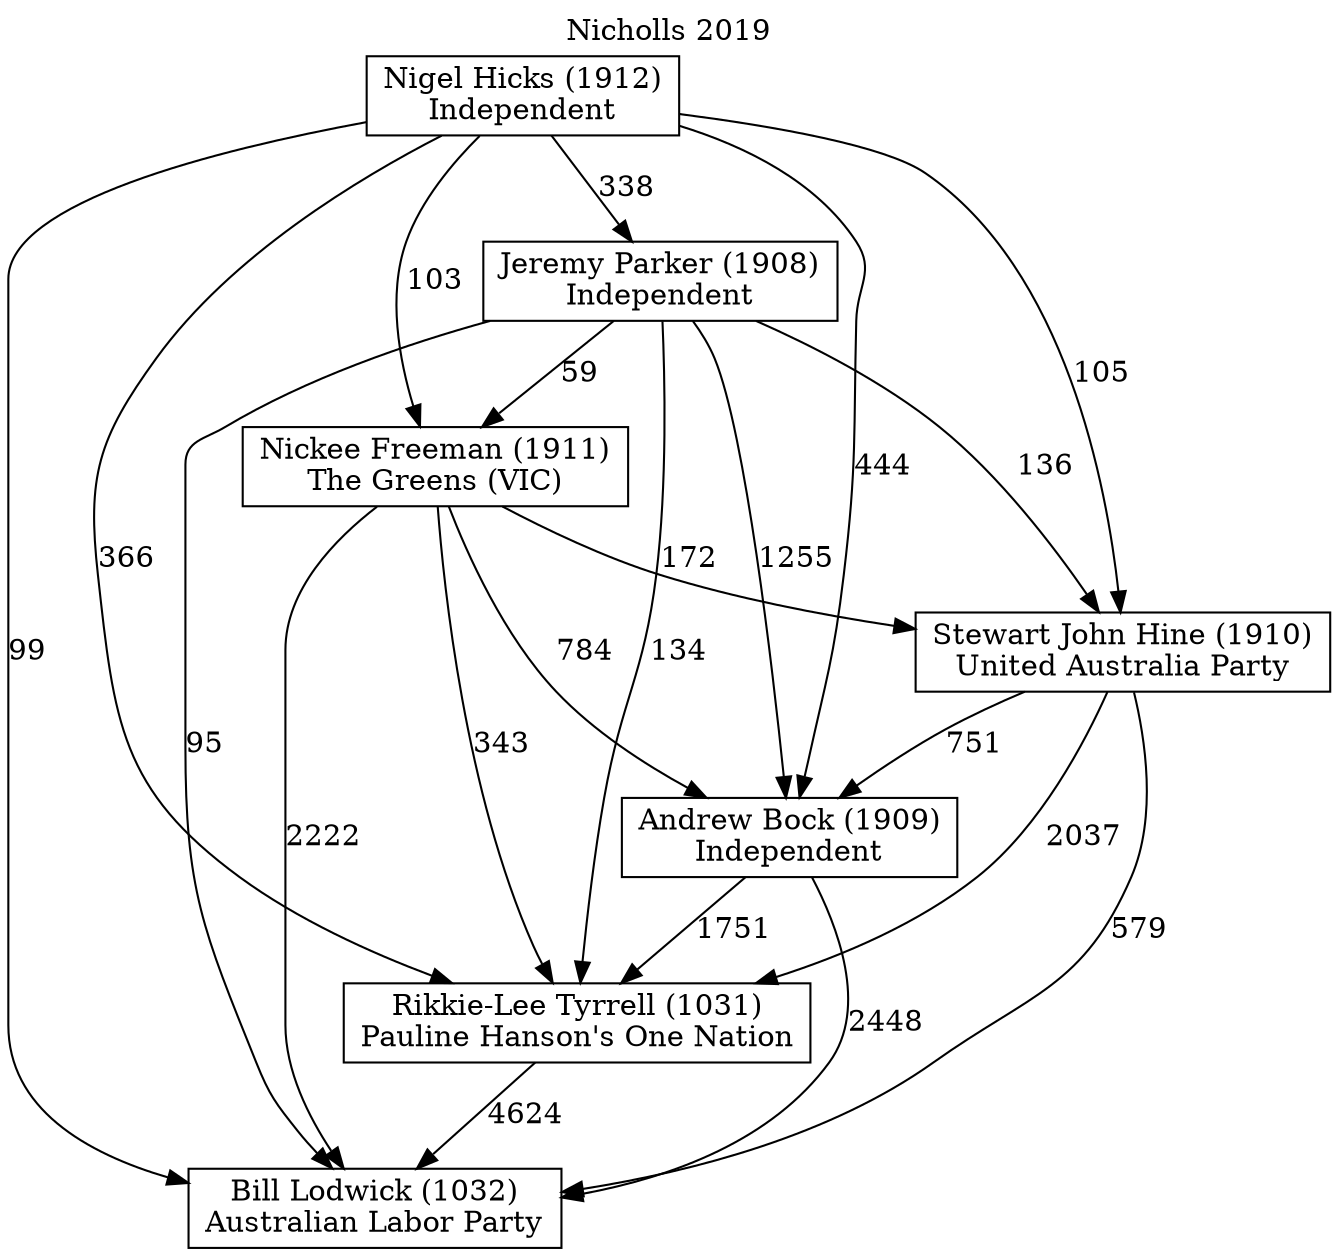 // House preference flow
digraph "Bill Lodwick (1032)_Nicholls_2019" {
	graph [label="Nicholls 2019" labelloc=t mclimit=10]
	node [shape=box]
	"Bill Lodwick (1032)" [label="Bill Lodwick (1032)
Australian Labor Party"]
	"Rikkie-Lee Tyrrell (1031)" [label="Rikkie-Lee Tyrrell (1031)
Pauline Hanson's One Nation"]
	"Andrew Bock (1909)" [label="Andrew Bock (1909)
Independent"]
	"Stewart John Hine (1910)" [label="Stewart John Hine (1910)
United Australia Party"]
	"Nickee Freeman (1911)" [label="Nickee Freeman (1911)
The Greens (VIC)"]
	"Jeremy Parker (1908)" [label="Jeremy Parker (1908)
Independent"]
	"Nigel Hicks (1912)" [label="Nigel Hicks (1912)
Independent"]
	"Rikkie-Lee Tyrrell (1031)" -> "Bill Lodwick (1032)" [label=4624]
	"Andrew Bock (1909)" -> "Rikkie-Lee Tyrrell (1031)" [label=1751]
	"Stewart John Hine (1910)" -> "Andrew Bock (1909)" [label=751]
	"Nickee Freeman (1911)" -> "Stewart John Hine (1910)" [label=172]
	"Jeremy Parker (1908)" -> "Nickee Freeman (1911)" [label=59]
	"Nigel Hicks (1912)" -> "Jeremy Parker (1908)" [label=338]
	"Andrew Bock (1909)" -> "Bill Lodwick (1032)" [label=2448]
	"Stewart John Hine (1910)" -> "Bill Lodwick (1032)" [label=579]
	"Nickee Freeman (1911)" -> "Bill Lodwick (1032)" [label=2222]
	"Jeremy Parker (1908)" -> "Bill Lodwick (1032)" [label=95]
	"Nigel Hicks (1912)" -> "Bill Lodwick (1032)" [label=99]
	"Nigel Hicks (1912)" -> "Nickee Freeman (1911)" [label=103]
	"Jeremy Parker (1908)" -> "Stewart John Hine (1910)" [label=136]
	"Nigel Hicks (1912)" -> "Stewart John Hine (1910)" [label=105]
	"Nickee Freeman (1911)" -> "Andrew Bock (1909)" [label=784]
	"Jeremy Parker (1908)" -> "Andrew Bock (1909)" [label=1255]
	"Nigel Hicks (1912)" -> "Andrew Bock (1909)" [label=444]
	"Stewart John Hine (1910)" -> "Rikkie-Lee Tyrrell (1031)" [label=2037]
	"Nickee Freeman (1911)" -> "Rikkie-Lee Tyrrell (1031)" [label=343]
	"Jeremy Parker (1908)" -> "Rikkie-Lee Tyrrell (1031)" [label=134]
	"Nigel Hicks (1912)" -> "Rikkie-Lee Tyrrell (1031)" [label=366]
}
